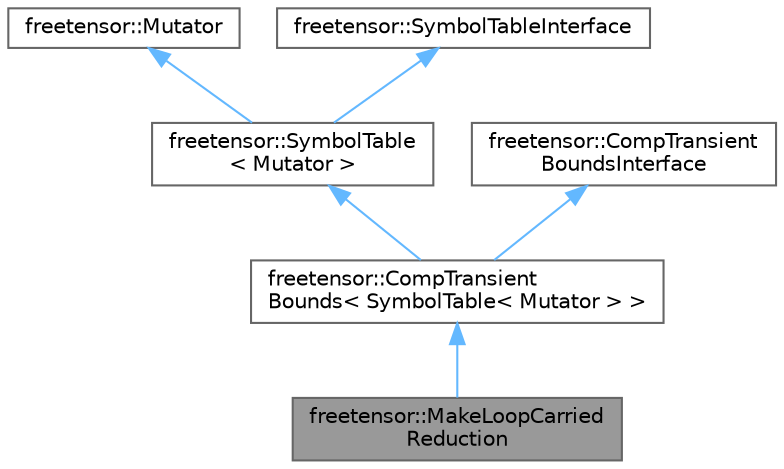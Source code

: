 digraph "freetensor::MakeLoopCarriedReduction"
{
 // LATEX_PDF_SIZE
  bgcolor="transparent";
  edge [fontname=Helvetica,fontsize=10,labelfontname=Helvetica,labelfontsize=10];
  node [fontname=Helvetica,fontsize=10,shape=box,height=0.2,width=0.4];
  Node1 [label="freetensor::MakeLoopCarried\lReduction",height=0.2,width=0.4,color="gray40", fillcolor="grey60", style="filled", fontcolor="black",tooltip=" "];
  Node2 -> Node1 [dir="back",color="steelblue1",style="solid"];
  Node2 [label="freetensor::CompTransient\lBounds\< SymbolTable\< Mutator \> \>",height=0.2,width=0.4,color="gray40", fillcolor="white", style="filled",URL="$classfreetensor_1_1CompTransientBounds.html",tooltip=" "];
  Node3 -> Node2 [dir="back",color="steelblue1",style="solid"];
  Node3 [label="freetensor::SymbolTable\l\< Mutator \>",height=0.2,width=0.4,color="gray40", fillcolor="white", style="filled",URL="$classfreetensor_1_1SymbolTable.html",tooltip=" "];
  Node4 -> Node3 [dir="back",color="steelblue1",style="solid"];
  Node4 [label="freetensor::Mutator",height=0.2,width=0.4,color="gray40", fillcolor="white", style="filled",URL="$classfreetensor_1_1Mutator.html",tooltip=" "];
  Node5 -> Node3 [dir="back",color="steelblue1",style="solid"];
  Node5 [label="freetensor::SymbolTableInterface",height=0.2,width=0.4,color="gray40", fillcolor="white", style="filled",URL="$classfreetensor_1_1SymbolTableInterface.html",tooltip=" "];
  Node6 -> Node2 [dir="back",color="steelblue1",style="solid"];
  Node6 [label="freetensor::CompTransient\lBoundsInterface",height=0.2,width=0.4,color="gray40", fillcolor="white", style="filled",URL="$classfreetensor_1_1CompTransientBoundsInterface.html",tooltip=" "];
}

